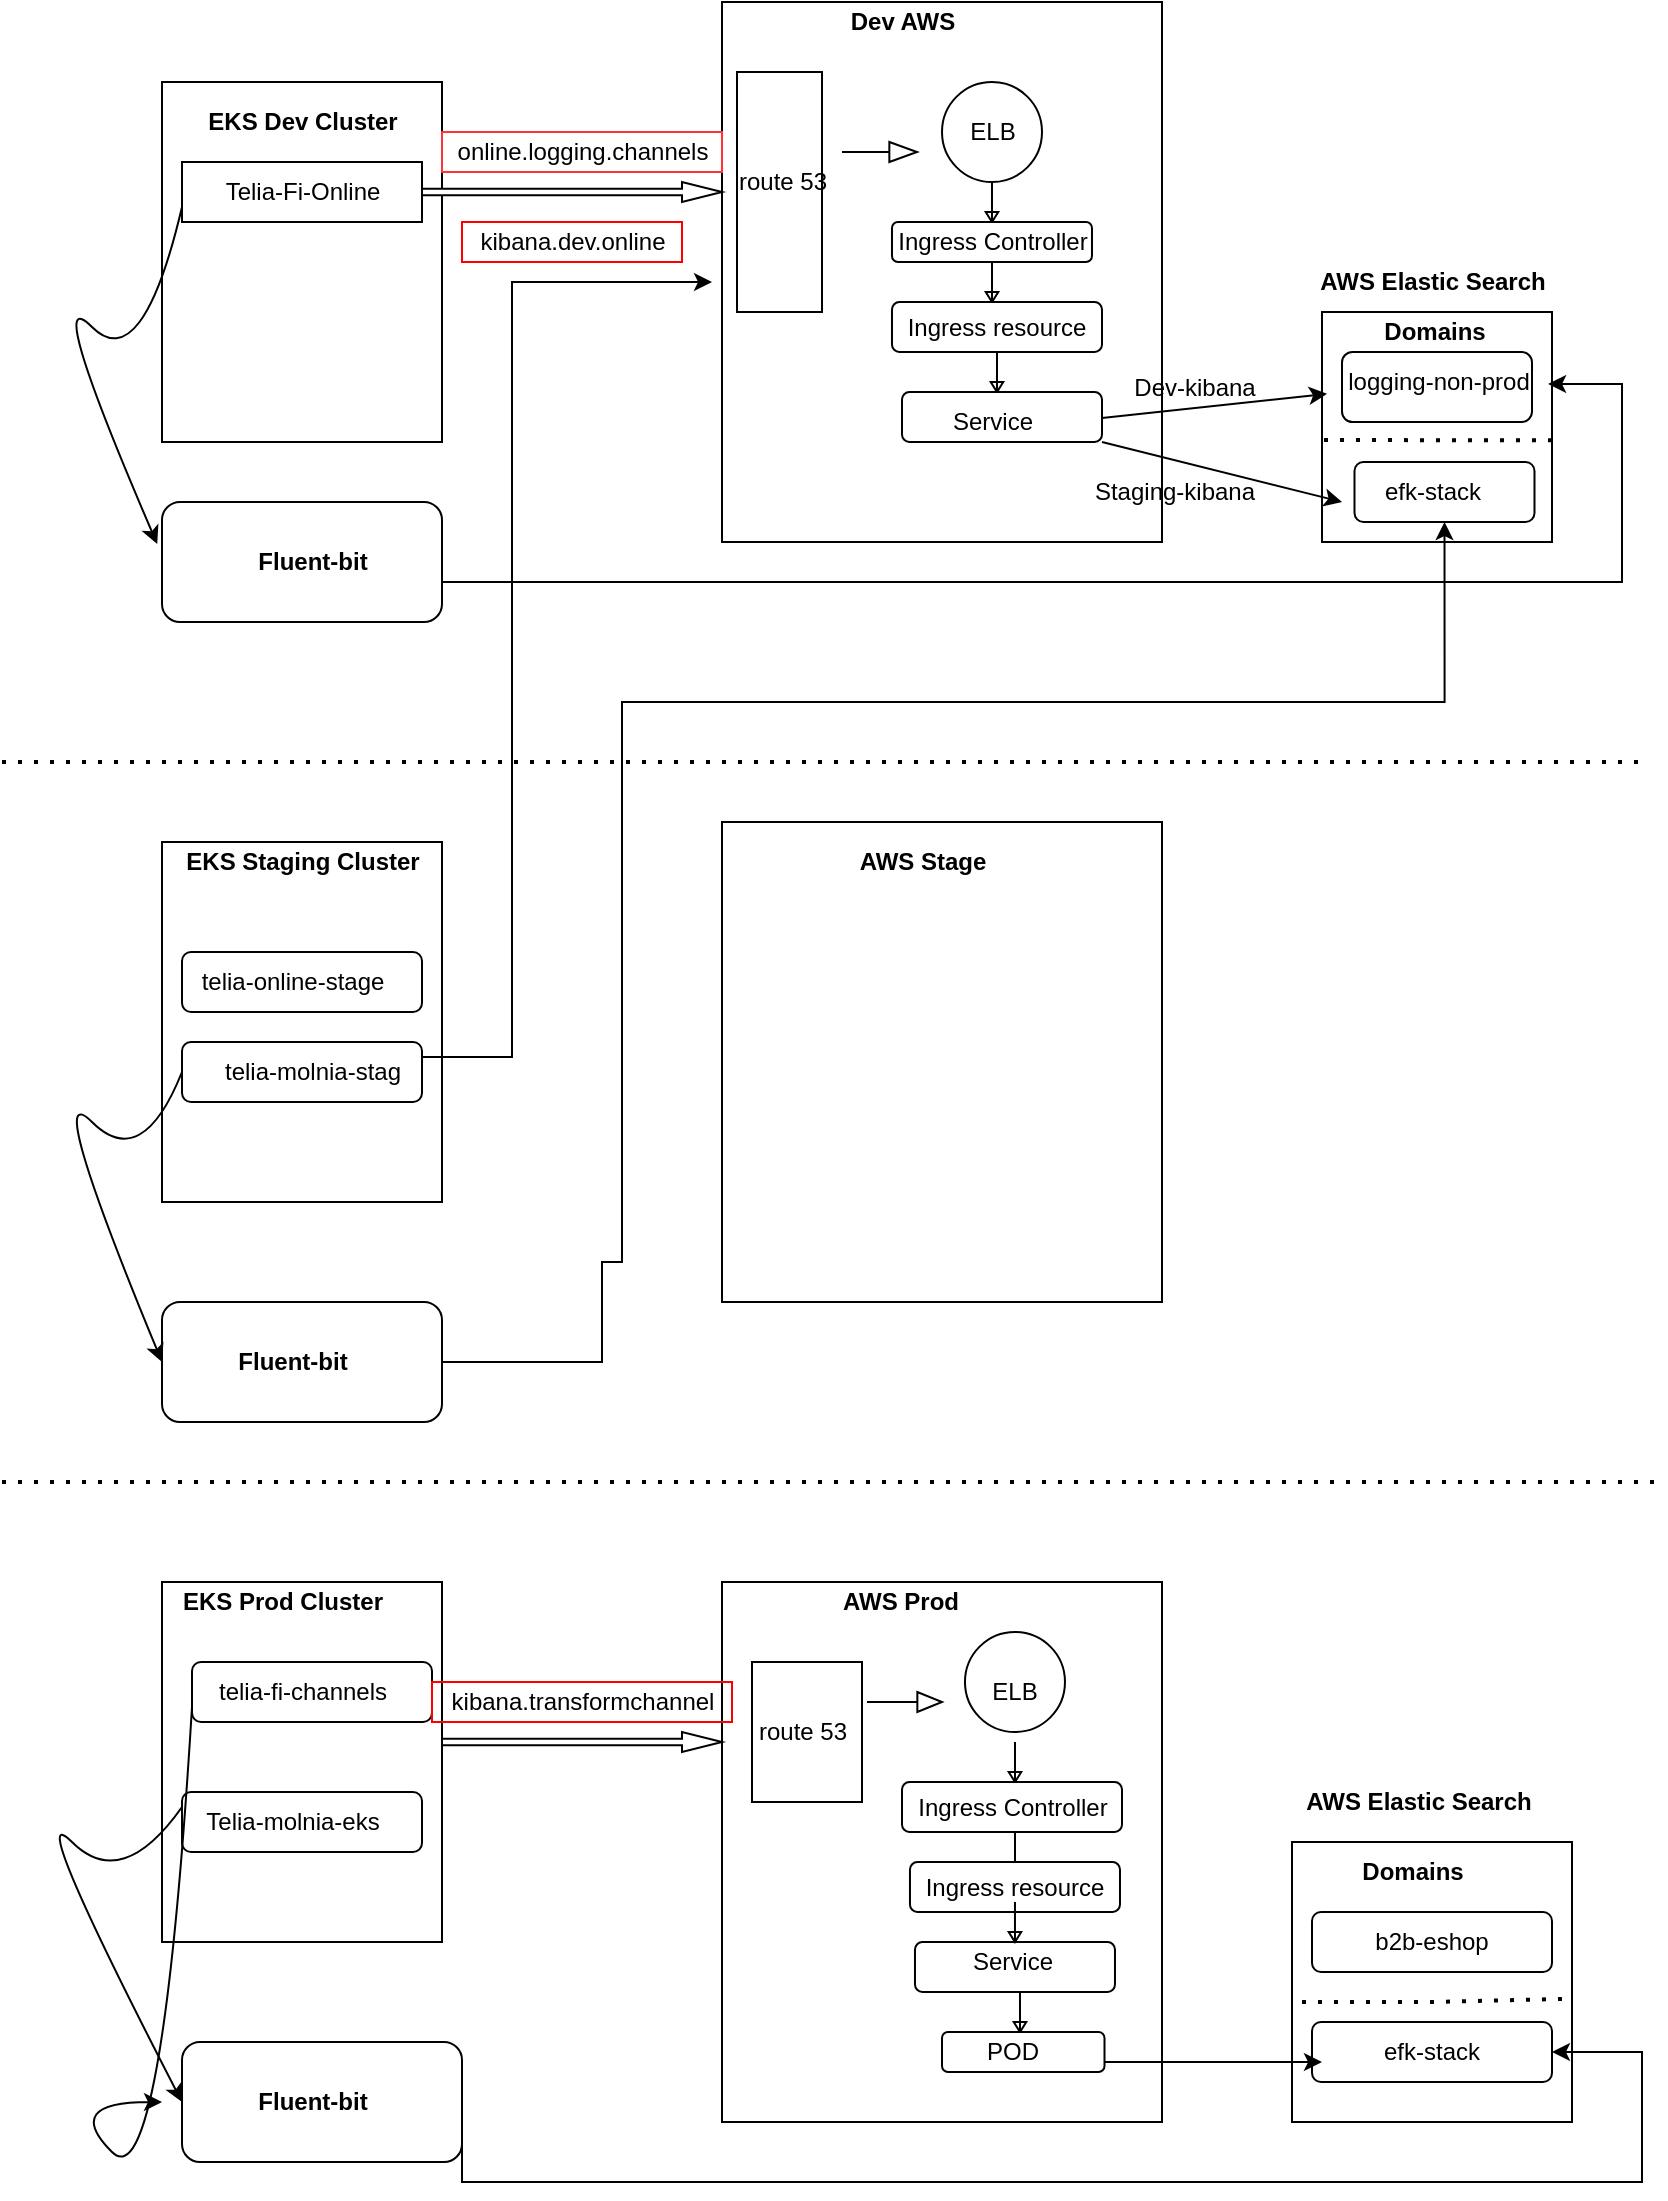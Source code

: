 <mxfile version="15.5.8" type="github">
  <diagram id="8KyumhnjD8qJlOuxR-5a" name="Page-1">
    <mxGraphModel dx="1065" dy="456" grid="1" gridSize="10" guides="1" tooltips="1" connect="1" arrows="1" fold="1" page="1" pageScale="1" pageWidth="827" pageHeight="1169" math="0" shadow="0">
      <root>
        <mxCell id="0" />
        <mxCell id="1" parent="0" />
        <mxCell id="Jb96kdzBdP_yNb_UIK-H-1" value="" style="rounded=0;whiteSpace=wrap;html=1;" vertex="1" parent="1">
          <mxGeometry x="80" y="90" width="140" height="180" as="geometry" />
        </mxCell>
        <mxCell id="Jb96kdzBdP_yNb_UIK-H-2" value="" style="rounded=0;whiteSpace=wrap;html=1;" vertex="1" parent="1">
          <mxGeometry x="80" y="840" width="140" height="180" as="geometry" />
        </mxCell>
        <mxCell id="Jb96kdzBdP_yNb_UIK-H-3" value="" style="rounded=0;whiteSpace=wrap;html=1;" vertex="1" parent="1">
          <mxGeometry x="80" y="470" width="140" height="180" as="geometry" />
        </mxCell>
        <mxCell id="Jb96kdzBdP_yNb_UIK-H-4" value="" style="rounded=0;whiteSpace=wrap;html=1;" vertex="1" parent="1">
          <mxGeometry x="360" y="840" width="220" height="270" as="geometry" />
        </mxCell>
        <mxCell id="Jb96kdzBdP_yNb_UIK-H-5" value="" style="rounded=0;whiteSpace=wrap;html=1;" vertex="1" parent="1">
          <mxGeometry x="360" y="460" width="220" height="240" as="geometry" />
        </mxCell>
        <mxCell id="Jb96kdzBdP_yNb_UIK-H-6" value="" style="rounded=0;whiteSpace=wrap;html=1;fillColor=#FFFFFF;" vertex="1" parent="1">
          <mxGeometry x="360" y="50" width="220" height="270" as="geometry" />
        </mxCell>
        <mxCell id="Jb96kdzBdP_yNb_UIK-H-7" value="" style="rounded=0;whiteSpace=wrap;html=1;" vertex="1" parent="1">
          <mxGeometry x="90" y="130" width="120" height="30" as="geometry" />
        </mxCell>
        <mxCell id="Jb96kdzBdP_yNb_UIK-H-8" value="EKS Dev Cluster" style="text;html=1;resizable=0;autosize=1;align=center;verticalAlign=middle;points=[];fillColor=none;strokeColor=none;rounded=0;fontStyle=1" vertex="1" parent="1">
          <mxGeometry x="95" y="100" width="110" height="20" as="geometry" />
        </mxCell>
        <mxCell id="Jb96kdzBdP_yNb_UIK-H-9" value="Telia-Fi-Online" style="text;html=1;resizable=0;autosize=1;align=center;verticalAlign=middle;points=[];fillColor=none;strokeColor=none;rounded=0;" vertex="1" parent="1">
          <mxGeometry x="105" y="135" width="90" height="20" as="geometry" />
        </mxCell>
        <mxCell id="Jb96kdzBdP_yNb_UIK-H-10" value="EKS Staging Cluster" style="text;html=1;resizable=0;autosize=1;align=center;verticalAlign=middle;points=[];fillColor=none;strokeColor=none;rounded=0;fontStyle=1" vertex="1" parent="1">
          <mxGeometry x="85" y="470" width="130" height="20" as="geometry" />
        </mxCell>
        <mxCell id="Jb96kdzBdP_yNb_UIK-H-11" value="" style="rounded=1;whiteSpace=wrap;html=1;" vertex="1" parent="1">
          <mxGeometry x="90" y="525" width="120" height="30" as="geometry" />
        </mxCell>
        <mxCell id="Jb96kdzBdP_yNb_UIK-H-12" value="" style="rounded=1;whiteSpace=wrap;html=1;" vertex="1" parent="1">
          <mxGeometry x="90" y="570" width="120" height="30" as="geometry" />
        </mxCell>
        <mxCell id="Jb96kdzBdP_yNb_UIK-H-14" value="telia-online-stage" style="text;html=1;resizable=0;autosize=1;align=center;verticalAlign=middle;points=[];fillColor=none;strokeColor=none;rounded=0;" vertex="1" parent="1">
          <mxGeometry x="90" y="530" width="110" height="20" as="geometry" />
        </mxCell>
        <mxCell id="Jb96kdzBdP_yNb_UIK-H-15" value="telia-molnia-stag" style="text;html=1;resizable=0;autosize=1;align=center;verticalAlign=middle;points=[];fillColor=none;strokeColor=none;rounded=0;" vertex="1" parent="1">
          <mxGeometry x="105" y="575" width="100" height="20" as="geometry" />
        </mxCell>
        <mxCell id="Jb96kdzBdP_yNb_UIK-H-16" value="EKS Prod Cluster" style="text;html=1;resizable=0;autosize=1;align=center;verticalAlign=middle;points=[];fillColor=none;strokeColor=none;rounded=0;fontStyle=1" vertex="1" parent="1">
          <mxGeometry x="80" y="840" width="120" height="20" as="geometry" />
        </mxCell>
        <mxCell id="Jb96kdzBdP_yNb_UIK-H-17" value="" style="rounded=1;whiteSpace=wrap;html=1;" vertex="1" parent="1">
          <mxGeometry x="95" y="880" width="120" height="30" as="geometry" />
        </mxCell>
        <mxCell id="Jb96kdzBdP_yNb_UIK-H-18" value="" style="rounded=1;whiteSpace=wrap;html=1;" vertex="1" parent="1">
          <mxGeometry x="90" y="945" width="120" height="30" as="geometry" />
        </mxCell>
        <mxCell id="Jb96kdzBdP_yNb_UIK-H-19" value="telia-fi-channels" style="text;html=1;resizable=0;autosize=1;align=center;verticalAlign=middle;points=[];fillColor=none;strokeColor=none;rounded=0;" vertex="1" parent="1">
          <mxGeometry x="100" y="885" width="100" height="20" as="geometry" />
        </mxCell>
        <mxCell id="Jb96kdzBdP_yNb_UIK-H-20" value="Telia-molnia-eks" style="text;html=1;resizable=0;autosize=1;align=center;verticalAlign=middle;points=[];fillColor=none;strokeColor=none;rounded=0;" vertex="1" parent="1">
          <mxGeometry x="95" y="950" width="100" height="20" as="geometry" />
        </mxCell>
        <mxCell id="Jb96kdzBdP_yNb_UIK-H-21" value="Dev AWS" style="text;html=1;resizable=0;autosize=1;align=center;verticalAlign=middle;points=[];fillColor=none;strokeColor=none;rounded=0;fontStyle=1" vertex="1" parent="1">
          <mxGeometry x="415" y="50" width="70" height="20" as="geometry" />
        </mxCell>
        <mxCell id="Jb96kdzBdP_yNb_UIK-H-25" value="" style="html=1;shadow=0;dashed=0;align=center;verticalAlign=middle;shape=mxgraph.arrows2.arrow;dy=0.67;dx=20;notch=0;" vertex="1" parent="1">
          <mxGeometry x="210" y="140" width="150" height="10" as="geometry" />
        </mxCell>
        <mxCell id="Jb96kdzBdP_yNb_UIK-H-27" value="online.logging.channels" style="text;html=1;resizable=0;autosize=1;align=center;verticalAlign=middle;points=[];fillColor=none;strokeColor=#FF3333;rounded=0;" vertex="1" parent="1">
          <mxGeometry x="220" y="115" width="140" height="20" as="geometry" />
        </mxCell>
        <mxCell id="Jb96kdzBdP_yNb_UIK-H-28" value="" style="rounded=0;whiteSpace=wrap;html=1;" vertex="1" parent="1">
          <mxGeometry x="367.5" y="85" width="42.5" height="120" as="geometry" />
        </mxCell>
        <mxCell id="Jb96kdzBdP_yNb_UIK-H-29" value="route 53" style="text;html=1;resizable=0;autosize=1;align=center;verticalAlign=middle;points=[];fillColor=none;strokeColor=none;rounded=0;" vertex="1" parent="1">
          <mxGeometry x="360" y="130" width="60" height="20" as="geometry" />
        </mxCell>
        <mxCell id="Jb96kdzBdP_yNb_UIK-H-31" value="" style="html=1;shadow=0;dashed=0;align=center;verticalAlign=middle;shape=mxgraph.arrows2.arrow;dy=1;dx=13.83;notch=0;" vertex="1" parent="1">
          <mxGeometry x="420" y="120" width="37.5" height="10" as="geometry" />
        </mxCell>
        <mxCell id="Jb96kdzBdP_yNb_UIK-H-32" value="" style="ellipse;whiteSpace=wrap;html=1;aspect=fixed;" vertex="1" parent="1">
          <mxGeometry x="470" y="90" width="50" height="50" as="geometry" />
        </mxCell>
        <mxCell id="Jb96kdzBdP_yNb_UIK-H-33" value="ELB" style="text;html=1;resizable=0;autosize=1;align=center;verticalAlign=middle;points=[];fillColor=none;strokeColor=none;rounded=0;" vertex="1" parent="1">
          <mxGeometry x="475" y="105" width="40" height="20" as="geometry" />
        </mxCell>
        <mxCell id="Jb96kdzBdP_yNb_UIK-H-35" value="" style="html=1;shadow=0;dashed=0;align=center;verticalAlign=middle;shape=mxgraph.arrows2.arrow;dy=1;dx=5;direction=south;notch=25;" vertex="1" parent="1">
          <mxGeometry x="491.87" y="140" width="6.25" height="20" as="geometry" />
        </mxCell>
        <mxCell id="Jb96kdzBdP_yNb_UIK-H-38" value="" style="html=1;shadow=0;dashed=0;align=center;verticalAlign=middle;shape=mxgraph.arrows2.arrow;dy=1;dx=5;direction=south;notch=25;" vertex="1" parent="1">
          <mxGeometry x="503.37" y="920" width="6.25" height="20" as="geometry" />
        </mxCell>
        <mxCell id="Jb96kdzBdP_yNb_UIK-H-40" value="" style="rounded=1;whiteSpace=wrap;html=1;" vertex="1" parent="1">
          <mxGeometry x="444.99" y="160" width="100" height="20" as="geometry" />
        </mxCell>
        <mxCell id="Jb96kdzBdP_yNb_UIK-H-41" value="Ingress Controller" style="text;html=1;resizable=0;autosize=1;align=center;verticalAlign=middle;points=[];fillColor=none;strokeColor=none;rounded=0;" vertex="1" parent="1">
          <mxGeometry x="440" y="160" width="110" height="20" as="geometry" />
        </mxCell>
        <mxCell id="Jb96kdzBdP_yNb_UIK-H-42" value="" style="html=1;shadow=0;dashed=0;align=center;verticalAlign=middle;shape=mxgraph.arrows2.arrow;dy=1;dx=5;direction=south;notch=25;" vertex="1" parent="1">
          <mxGeometry x="491.88" y="180" width="6.25" height="20" as="geometry" />
        </mxCell>
        <mxCell id="Jb96kdzBdP_yNb_UIK-H-44" value="Ingress resource" style="rounded=1;whiteSpace=wrap;html=1;" vertex="1" parent="1">
          <mxGeometry x="444.99" y="200" width="105.01" height="25" as="geometry" />
        </mxCell>
        <mxCell id="Jb96kdzBdP_yNb_UIK-H-46" style="edgeStyle=orthogonalEdgeStyle;rounded=0;orthogonalLoop=1;jettySize=auto;html=1;exitX=0;exitY=0;exitDx=12.5;exitDy=3.125;exitPerimeter=0;entryX=0.614;entryY=0.694;entryDx=0;entryDy=0;entryPerimeter=0;" edge="1" parent="1" target="Jb96kdzBdP_yNb_UIK-H-6">
          <mxGeometry relative="1" as="geometry">
            <mxPoint x="494.995" y="237.5" as="sourcePoint" />
          </mxGeometry>
        </mxCell>
        <mxCell id="Jb96kdzBdP_yNb_UIK-H-47" value="" style="html=1;shadow=0;dashed=0;align=center;verticalAlign=middle;shape=mxgraph.arrows2.arrow;dy=1;dx=5;direction=south;notch=25;" vertex="1" parent="1">
          <mxGeometry x="494.37" y="225" width="6.25" height="20" as="geometry" />
        </mxCell>
        <mxCell id="Jb96kdzBdP_yNb_UIK-H-48" value="" style="rounded=1;whiteSpace=wrap;html=1;" vertex="1" parent="1">
          <mxGeometry x="450" y="245" width="100" height="25" as="geometry" />
        </mxCell>
        <mxCell id="Jb96kdzBdP_yNb_UIK-H-49" value="Service" style="text;html=1;resizable=0;autosize=1;align=center;verticalAlign=middle;points=[];fillColor=none;strokeColor=none;rounded=0;" vertex="1" parent="1">
          <mxGeometry x="464.99" y="250" width="60" height="20" as="geometry" />
        </mxCell>
        <mxCell id="Jb96kdzBdP_yNb_UIK-H-50" value="" style="rounded=1;whiteSpace=wrap;html=1;" vertex="1" parent="1">
          <mxGeometry x="80" y="300" width="140" height="60" as="geometry" />
        </mxCell>
        <mxCell id="Jb96kdzBdP_yNb_UIK-H-51" value="" style="rounded=1;whiteSpace=wrap;html=1;" vertex="1" parent="1">
          <mxGeometry x="90" y="1070" width="140" height="60" as="geometry" />
        </mxCell>
        <mxCell id="Jb96kdzBdP_yNb_UIK-H-52" value="" style="rounded=1;whiteSpace=wrap;html=1;" vertex="1" parent="1">
          <mxGeometry x="80" y="700" width="140" height="60" as="geometry" />
        </mxCell>
        <mxCell id="Jb96kdzBdP_yNb_UIK-H-53" value="Fluent-bit" style="text;html=1;resizable=0;autosize=1;align=center;verticalAlign=middle;points=[];fillColor=none;strokeColor=none;rounded=0;fontStyle=1" vertex="1" parent="1">
          <mxGeometry x="120" y="320" width="70" height="20" as="geometry" />
        </mxCell>
        <mxCell id="Jb96kdzBdP_yNb_UIK-H-54" value="Fluent-bit" style="text;html=1;resizable=0;autosize=1;align=center;verticalAlign=middle;points=[];fillColor=none;strokeColor=none;rounded=0;fontStyle=1" vertex="1" parent="1">
          <mxGeometry x="120" y="1090" width="70" height="20" as="geometry" />
        </mxCell>
        <mxCell id="Jb96kdzBdP_yNb_UIK-H-55" value="Fluent-bit" style="text;html=1;resizable=0;autosize=1;align=center;verticalAlign=middle;points=[];fillColor=none;strokeColor=none;rounded=0;fontStyle=1" vertex="1" parent="1">
          <mxGeometry x="110" y="720" width="70" height="20" as="geometry" />
        </mxCell>
        <mxCell id="Jb96kdzBdP_yNb_UIK-H-56" value="" style="rounded=0;whiteSpace=wrap;html=1;" vertex="1" parent="1">
          <mxGeometry x="375" y="880" width="55" height="70" as="geometry" />
        </mxCell>
        <mxCell id="Jb96kdzBdP_yNb_UIK-H-58" value="AWS Stage" style="text;html=1;resizable=0;autosize=1;align=center;verticalAlign=middle;points=[];fillColor=none;strokeColor=none;rounded=0;fontStyle=1" vertex="1" parent="1">
          <mxGeometry x="420" y="470" width="80" height="20" as="geometry" />
        </mxCell>
        <mxCell id="Jb96kdzBdP_yNb_UIK-H-59" value="AWS Prod" style="text;html=1;resizable=0;autosize=1;align=center;verticalAlign=middle;points=[];fillColor=none;strokeColor=none;rounded=0;fontStyle=1" vertex="1" parent="1">
          <mxGeometry x="414" y="840" width="70" height="20" as="geometry" />
        </mxCell>
        <mxCell id="Jb96kdzBdP_yNb_UIK-H-60" value="route 53" style="text;html=1;resizable=0;autosize=1;align=center;verticalAlign=middle;points=[];fillColor=none;strokeColor=none;rounded=0;" vertex="1" parent="1">
          <mxGeometry x="370" y="905" width="60" height="20" as="geometry" />
        </mxCell>
        <mxCell id="Jb96kdzBdP_yNb_UIK-H-62" value="" style="html=1;shadow=0;dashed=0;align=center;verticalAlign=middle;shape=mxgraph.arrows2.arrow;dy=1;dx=12.33;notch=0;" vertex="1" parent="1">
          <mxGeometry x="432.5" y="895" width="37.5" height="10" as="geometry" />
        </mxCell>
        <mxCell id="Jb96kdzBdP_yNb_UIK-H-63" value="" style="ellipse;whiteSpace=wrap;html=1;aspect=fixed;" vertex="1" parent="1">
          <mxGeometry x="481.49" y="865" width="50" height="50" as="geometry" />
        </mxCell>
        <mxCell id="Jb96kdzBdP_yNb_UIK-H-64" value="ELB" style="text;html=1;resizable=0;autosize=1;align=center;verticalAlign=middle;points=[];fillColor=none;strokeColor=none;rounded=0;" vertex="1" parent="1">
          <mxGeometry x="486.49" y="885" width="40" height="20" as="geometry" />
        </mxCell>
        <mxCell id="Jb96kdzBdP_yNb_UIK-H-70" value="" style="edgeStyle=orthogonalEdgeStyle;rounded=0;orthogonalLoop=1;jettySize=auto;html=1;" edge="1" parent="1" source="Jb96kdzBdP_yNb_UIK-H-66" target="Jb96kdzBdP_yNb_UIK-H-69">
          <mxGeometry relative="1" as="geometry" />
        </mxCell>
        <mxCell id="Jb96kdzBdP_yNb_UIK-H-66" value="Ingress resource" style="rounded=1;whiteSpace=wrap;html=1;" vertex="1" parent="1">
          <mxGeometry x="453.98" y="980" width="105.01" height="25" as="geometry" />
        </mxCell>
        <mxCell id="Jb96kdzBdP_yNb_UIK-H-67" value="" style="rounded=1;whiteSpace=wrap;html=1;" vertex="1" parent="1">
          <mxGeometry x="456.49" y="1020" width="100" height="25" as="geometry" />
        </mxCell>
        <mxCell id="Jb96kdzBdP_yNb_UIK-H-68" value="Service" style="text;html=1;resizable=0;autosize=1;align=center;verticalAlign=middle;points=[];fillColor=none;strokeColor=none;rounded=0;" vertex="1" parent="1">
          <mxGeometry x="475" y="1020" width="60" height="20" as="geometry" />
        </mxCell>
        <mxCell id="Jb96kdzBdP_yNb_UIK-H-69" value="" style="rounded=1;whiteSpace=wrap;html=1;" vertex="1" parent="1">
          <mxGeometry x="450" y="940" width="110" height="25" as="geometry" />
        </mxCell>
        <mxCell id="Jb96kdzBdP_yNb_UIK-H-71" value="Ingress Controller" style="text;html=1;resizable=0;autosize=1;align=center;verticalAlign=middle;points=[];fillColor=none;strokeColor=none;rounded=0;" vertex="1" parent="1">
          <mxGeometry x="450" y="942.5" width="110" height="20" as="geometry" />
        </mxCell>
        <mxCell id="Jb96kdzBdP_yNb_UIK-H-72" value="" style="html=1;shadow=0;dashed=0;align=center;verticalAlign=middle;shape=mxgraph.arrows2.arrow;dy=1;dx=5;direction=south;notch=25;" vertex="1" parent="1">
          <mxGeometry x="503.36" y="1000" width="6.25" height="20" as="geometry" />
        </mxCell>
        <mxCell id="Jb96kdzBdP_yNb_UIK-H-73" value="" style="html=1;shadow=0;dashed=0;align=center;verticalAlign=middle;shape=mxgraph.arrows2.arrow;dy=1;dx=5;direction=south;notch=25;" vertex="1" parent="1">
          <mxGeometry x="505.87" y="1045" width="6.25" height="20" as="geometry" />
        </mxCell>
        <mxCell id="Jb96kdzBdP_yNb_UIK-H-74" value="" style="rounded=1;whiteSpace=wrap;html=1;" vertex="1" parent="1">
          <mxGeometry x="470" y="1065" width="81.25" height="20" as="geometry" />
        </mxCell>
        <mxCell id="Jb96kdzBdP_yNb_UIK-H-75" value="POD" style="text;html=1;resizable=0;autosize=1;align=center;verticalAlign=middle;points=[];fillColor=none;strokeColor=none;rounded=0;" vertex="1" parent="1">
          <mxGeometry x="485" y="1065" width="40" height="20" as="geometry" />
        </mxCell>
        <mxCell id="Jb96kdzBdP_yNb_UIK-H-76" value="" style="edgeStyle=elbowEdgeStyle;elbow=horizontal;endArrow=classic;html=1;rounded=0;exitX=1;exitY=0.25;exitDx=0;exitDy=0;" edge="1" parent="1" source="Jb96kdzBdP_yNb_UIK-H-12">
          <mxGeometry width="50" height="50" relative="1" as="geometry">
            <mxPoint x="225" y="580" as="sourcePoint" />
            <mxPoint x="355" y="190" as="targetPoint" />
            <Array as="points">
              <mxPoint x="255" y="430" />
            </Array>
          </mxGeometry>
        </mxCell>
        <mxCell id="Jb96kdzBdP_yNb_UIK-H-77" value="kibana.dev.online" style="text;html=1;resizable=0;autosize=1;align=center;verticalAlign=middle;points=[];fillColor=none;strokeColor=#FF0000;rounded=0;" vertex="1" parent="1">
          <mxGeometry x="230" y="160" width="110" height="20" as="geometry" />
        </mxCell>
        <mxCell id="Jb96kdzBdP_yNb_UIK-H-78" value="" style="whiteSpace=wrap;html=1;aspect=fixed;strokeColor=#000000;" vertex="1" parent="1">
          <mxGeometry x="660" y="205" width="115" height="115" as="geometry" />
        </mxCell>
        <mxCell id="Jb96kdzBdP_yNb_UIK-H-79" value="AWS Elastic Search" style="text;html=1;resizable=0;autosize=1;align=center;verticalAlign=middle;points=[];fillColor=none;strokeColor=none;rounded=0;fontStyle=1" vertex="1" parent="1">
          <mxGeometry x="650" y="180" width="130" height="20" as="geometry" />
        </mxCell>
        <mxCell id="Jb96kdzBdP_yNb_UIK-H-80" value="" style="rounded=1;whiteSpace=wrap;html=1;strokeColor=#000000;fillColor=#FFFFFF;" vertex="1" parent="1">
          <mxGeometry x="670" y="225" width="95" height="35" as="geometry" />
        </mxCell>
        <mxCell id="Jb96kdzBdP_yNb_UIK-H-81" value="" style="rounded=1;whiteSpace=wrap;html=1;strokeColor=#000000;fillColor=#FFFFFF;" vertex="1" parent="1">
          <mxGeometry x="676.25" y="280" width="90" height="30" as="geometry" />
        </mxCell>
        <mxCell id="Jb96kdzBdP_yNb_UIK-H-83" value="" style="endArrow=none;dashed=1;html=1;dashPattern=1 3;strokeWidth=2;rounded=0;" edge="1" parent="1">
          <mxGeometry width="50" height="50" relative="1" as="geometry">
            <mxPoint x="775" y="269.17" as="sourcePoint" />
            <mxPoint x="660" y="269" as="targetPoint" />
            <Array as="points" />
          </mxGeometry>
        </mxCell>
        <mxCell id="Jb96kdzBdP_yNb_UIK-H-87" value="logging-non-prod" style="text;html=1;resizable=0;autosize=1;align=center;verticalAlign=middle;points=[];fillColor=none;strokeColor=none;rounded=0;" vertex="1" parent="1">
          <mxGeometry x="662.5" y="230" width="110" height="20" as="geometry" />
        </mxCell>
        <mxCell id="Jb96kdzBdP_yNb_UIK-H-88" value="efk-stack" style="text;html=1;resizable=0;autosize=1;align=center;verticalAlign=middle;points=[];fillColor=none;strokeColor=none;rounded=0;" vertex="1" parent="1">
          <mxGeometry x="685" y="285" width="60" height="20" as="geometry" />
        </mxCell>
        <mxCell id="Jb96kdzBdP_yNb_UIK-H-91" value="" style="endArrow=classic;html=1;rounded=0;" edge="1" parent="1" target="Jb96kdzBdP_yNb_UIK-H-87">
          <mxGeometry width="50" height="50" relative="1" as="geometry">
            <mxPoint x="550" y="258" as="sourcePoint" />
            <mxPoint x="610" y="210" as="targetPoint" />
          </mxGeometry>
        </mxCell>
        <mxCell id="Jb96kdzBdP_yNb_UIK-H-92" value="" style="endArrow=classic;html=1;rounded=0;entryX=0.087;entryY=0.826;entryDx=0;entryDy=0;entryPerimeter=0;" edge="1" parent="1" source="Jb96kdzBdP_yNb_UIK-H-48" target="Jb96kdzBdP_yNb_UIK-H-78">
          <mxGeometry width="50" height="50" relative="1" as="geometry">
            <mxPoint x="551.25" y="275" as="sourcePoint" />
            <mxPoint x="601.25" y="225" as="targetPoint" />
          </mxGeometry>
        </mxCell>
        <mxCell id="Jb96kdzBdP_yNb_UIK-H-93" value="Dev-kibana" style="text;html=1;resizable=0;autosize=1;align=center;verticalAlign=middle;points=[];fillColor=none;strokeColor=none;rounded=0;" vertex="1" parent="1">
          <mxGeometry x="556.49" y="232.5" width="80" height="20" as="geometry" />
        </mxCell>
        <mxCell id="Jb96kdzBdP_yNb_UIK-H-94" value="Staging-kibana" style="text;html=1;resizable=0;autosize=1;align=center;verticalAlign=middle;points=[];fillColor=none;strokeColor=none;rounded=0;" vertex="1" parent="1">
          <mxGeometry x="536.49" y="285" width="100" height="20" as="geometry" />
        </mxCell>
        <mxCell id="Jb96kdzBdP_yNb_UIK-H-95" value="" style="html=1;shadow=0;dashed=0;align=center;verticalAlign=middle;shape=mxgraph.arrows2.arrow;dy=0.67;dx=20;notch=0;" vertex="1" parent="1">
          <mxGeometry x="220" y="915" width="140" height="10" as="geometry" />
        </mxCell>
        <mxCell id="Jb96kdzBdP_yNb_UIK-H-98" value="kibana.transformchannel" style="text;html=1;resizable=0;autosize=1;align=center;verticalAlign=middle;points=[];fillColor=none;strokeColor=#FF0000;rounded=0;" vertex="1" parent="1">
          <mxGeometry x="215" y="890" width="150" height="20" as="geometry" />
        </mxCell>
        <mxCell id="Jb96kdzBdP_yNb_UIK-H-100" value="" style="curved=1;endArrow=classic;html=1;rounded=0;entryX=-0.017;entryY=0.35;entryDx=0;entryDy=0;entryPerimeter=0;exitX=0;exitY=0.75;exitDx=0;exitDy=0;" edge="1" parent="1" source="Jb96kdzBdP_yNb_UIK-H-7" target="Jb96kdzBdP_yNb_UIK-H-50">
          <mxGeometry width="50" height="50" relative="1" as="geometry">
            <mxPoint x="20" y="237.5" as="sourcePoint" />
            <mxPoint x="70" y="187.5" as="targetPoint" />
            <Array as="points">
              <mxPoint x="70" y="237.5" />
              <mxPoint x="20" y="187.5" />
            </Array>
          </mxGeometry>
        </mxCell>
        <mxCell id="Jb96kdzBdP_yNb_UIK-H-101" value="" style="edgeStyle=segmentEdgeStyle;endArrow=classic;html=1;rounded=0;entryX=1.005;entryY=0.55;entryDx=0;entryDy=0;entryPerimeter=0;" edge="1" parent="1" target="Jb96kdzBdP_yNb_UIK-H-87">
          <mxGeometry width="50" height="50" relative="1" as="geometry">
            <mxPoint x="220" y="340" as="sourcePoint" />
            <mxPoint x="810" y="240" as="targetPoint" />
            <Array as="points">
              <mxPoint x="810" y="340" />
              <mxPoint x="810" y="241" />
            </Array>
          </mxGeometry>
        </mxCell>
        <mxCell id="Jb96kdzBdP_yNb_UIK-H-102" value="" style="edgeStyle=segmentEdgeStyle;endArrow=classic;html=1;rounded=0;entryX=0.5;entryY=1;entryDx=0;entryDy=0;" edge="1" parent="1" target="Jb96kdzBdP_yNb_UIK-H-81">
          <mxGeometry width="50" height="50" relative="1" as="geometry">
            <mxPoint x="220" y="730" as="sourcePoint" />
            <mxPoint x="320" y="400" as="targetPoint" />
            <Array as="points">
              <mxPoint x="300" y="730" />
              <mxPoint x="300" y="680" />
              <mxPoint x="310" y="680" />
              <mxPoint x="310" y="400" />
              <mxPoint x="721" y="400" />
            </Array>
          </mxGeometry>
        </mxCell>
        <mxCell id="Jb96kdzBdP_yNb_UIK-H-103" value="" style="curved=1;endArrow=classic;html=1;rounded=0;entryX=0;entryY=0.5;entryDx=0;entryDy=0;exitX=0;exitY=0.5;exitDx=0;exitDy=0;" edge="1" parent="1" source="Jb96kdzBdP_yNb_UIK-H-12" target="Jb96kdzBdP_yNb_UIK-H-52">
          <mxGeometry width="50" height="50" relative="1" as="geometry">
            <mxPoint x="20" y="635" as="sourcePoint" />
            <mxPoint x="70" y="585" as="targetPoint" />
            <Array as="points">
              <mxPoint x="70" y="635" />
              <mxPoint x="20" y="585" />
            </Array>
          </mxGeometry>
        </mxCell>
        <mxCell id="Jb96kdzBdP_yNb_UIK-H-104" value="Domains" style="text;html=1;resizable=0;autosize=1;align=center;verticalAlign=middle;points=[];fillColor=none;strokeColor=none;rounded=0;fontStyle=1" vertex="1" parent="1">
          <mxGeometry x="681.25" y="205" width="70" height="20" as="geometry" />
        </mxCell>
        <mxCell id="Jb96kdzBdP_yNb_UIK-H-107" value="" style="curved=1;endArrow=classic;html=1;rounded=0;entryX=0;entryY=0.5;entryDx=0;entryDy=0;exitX=0;exitY=0.25;exitDx=0;exitDy=0;" edge="1" parent="1" source="Jb96kdzBdP_yNb_UIK-H-18" target="Jb96kdzBdP_yNb_UIK-H-51">
          <mxGeometry width="50" height="50" relative="1" as="geometry">
            <mxPoint x="10" y="995" as="sourcePoint" />
            <mxPoint x="60" y="945" as="targetPoint" />
            <Array as="points">
              <mxPoint x="60" y="995" />
              <mxPoint x="10" y="945" />
            </Array>
          </mxGeometry>
        </mxCell>
        <mxCell id="Jb96kdzBdP_yNb_UIK-H-108" value="" style="curved=1;endArrow=classic;html=1;rounded=0;exitX=0;exitY=0.75;exitDx=0;exitDy=0;" edge="1" parent="1" source="Jb96kdzBdP_yNb_UIK-H-17">
          <mxGeometry width="50" height="50" relative="1" as="geometry">
            <mxPoint x="10" y="1040" as="sourcePoint" />
            <mxPoint x="80" y="1100" as="targetPoint" />
            <Array as="points">
              <mxPoint x="80" y="1150" />
              <mxPoint x="30" y="1100" />
            </Array>
          </mxGeometry>
        </mxCell>
        <mxCell id="Jb96kdzBdP_yNb_UIK-H-109" value="" style="whiteSpace=wrap;html=1;aspect=fixed;strokeColor=#000000;fillColor=#FFFFFF;" vertex="1" parent="1">
          <mxGeometry x="645" y="970" width="140" height="140" as="geometry" />
        </mxCell>
        <mxCell id="Jb96kdzBdP_yNb_UIK-H-110" value="AWS Elastic Search" style="text;html=1;resizable=0;autosize=1;align=center;verticalAlign=middle;points=[];fillColor=none;strokeColor=none;rounded=0;fontStyle=1" vertex="1" parent="1">
          <mxGeometry x="642.5" y="940" width="130" height="20" as="geometry" />
        </mxCell>
        <mxCell id="Jb96kdzBdP_yNb_UIK-H-111" value="Domains" style="text;html=1;resizable=0;autosize=1;align=center;verticalAlign=middle;points=[];fillColor=none;strokeColor=none;rounded=0;fontStyle=1" vertex="1" parent="1">
          <mxGeometry x="670" y="975" width="70" height="20" as="geometry" />
        </mxCell>
        <mxCell id="Jb96kdzBdP_yNb_UIK-H-112" value="b2b-eshop" style="rounded=1;whiteSpace=wrap;html=1;strokeColor=#000000;fillColor=#FFFFFF;" vertex="1" parent="1">
          <mxGeometry x="655" y="1005" width="120" height="30" as="geometry" />
        </mxCell>
        <mxCell id="Jb96kdzBdP_yNb_UIK-H-113" value="efk-stack" style="rounded=1;whiteSpace=wrap;html=1;strokeColor=#000000;fillColor=#FFFFFF;" vertex="1" parent="1">
          <mxGeometry x="655" y="1060" width="120" height="30" as="geometry" />
        </mxCell>
        <mxCell id="Jb96kdzBdP_yNb_UIK-H-114" value="" style="endArrow=none;dashed=1;html=1;dashPattern=1 3;strokeWidth=2;rounded=0;" edge="1" parent="1">
          <mxGeometry width="50" height="50" relative="1" as="geometry">
            <mxPoint y="430" as="sourcePoint" />
            <mxPoint x="820" y="430" as="targetPoint" />
          </mxGeometry>
        </mxCell>
        <mxCell id="Jb96kdzBdP_yNb_UIK-H-115" value="" style="endArrow=none;dashed=1;html=1;dashPattern=1 3;strokeWidth=2;rounded=0;" edge="1" parent="1">
          <mxGeometry width="50" height="50" relative="1" as="geometry">
            <mxPoint y="790" as="sourcePoint" />
            <mxPoint x="830" y="790" as="targetPoint" />
          </mxGeometry>
        </mxCell>
        <mxCell id="Jb96kdzBdP_yNb_UIK-H-116" value="" style="endArrow=classic;html=1;rounded=0;entryX=0.107;entryY=0.786;entryDx=0;entryDy=0;entryPerimeter=0;" edge="1" parent="1" target="Jb96kdzBdP_yNb_UIK-H-109">
          <mxGeometry width="50" height="50" relative="1" as="geometry">
            <mxPoint x="551.25" y="1080" as="sourcePoint" />
            <mxPoint x="601.25" y="1030" as="targetPoint" />
          </mxGeometry>
        </mxCell>
        <mxCell id="Jb96kdzBdP_yNb_UIK-H-117" value="" style="endArrow=none;dashed=1;html=1;dashPattern=1 3;strokeWidth=2;rounded=0;entryX=0.995;entryY=0.56;entryDx=0;entryDy=0;entryPerimeter=0;" edge="1" parent="1" target="Jb96kdzBdP_yNb_UIK-H-109">
          <mxGeometry width="50" height="50" relative="1" as="geometry">
            <mxPoint x="650" y="1050" as="sourcePoint" />
            <mxPoint x="765" y="1015" as="targetPoint" />
            <Array as="points">
              <mxPoint x="715" y="1050" />
            </Array>
          </mxGeometry>
        </mxCell>
        <mxCell id="Jb96kdzBdP_yNb_UIK-H-119" value="" style="edgeStyle=segmentEdgeStyle;endArrow=classic;html=1;rounded=0;entryX=1;entryY=0.5;entryDx=0;entryDy=0;" edge="1" parent="1" target="Jb96kdzBdP_yNb_UIK-H-113">
          <mxGeometry width="50" height="50" relative="1" as="geometry">
            <mxPoint x="230" y="1120" as="sourcePoint" />
            <mxPoint x="820" y="1110" as="targetPoint" />
            <Array as="points">
              <mxPoint x="230" y="1140" />
              <mxPoint x="820" y="1140" />
              <mxPoint x="820" y="1075" />
            </Array>
          </mxGeometry>
        </mxCell>
      </root>
    </mxGraphModel>
  </diagram>
</mxfile>
